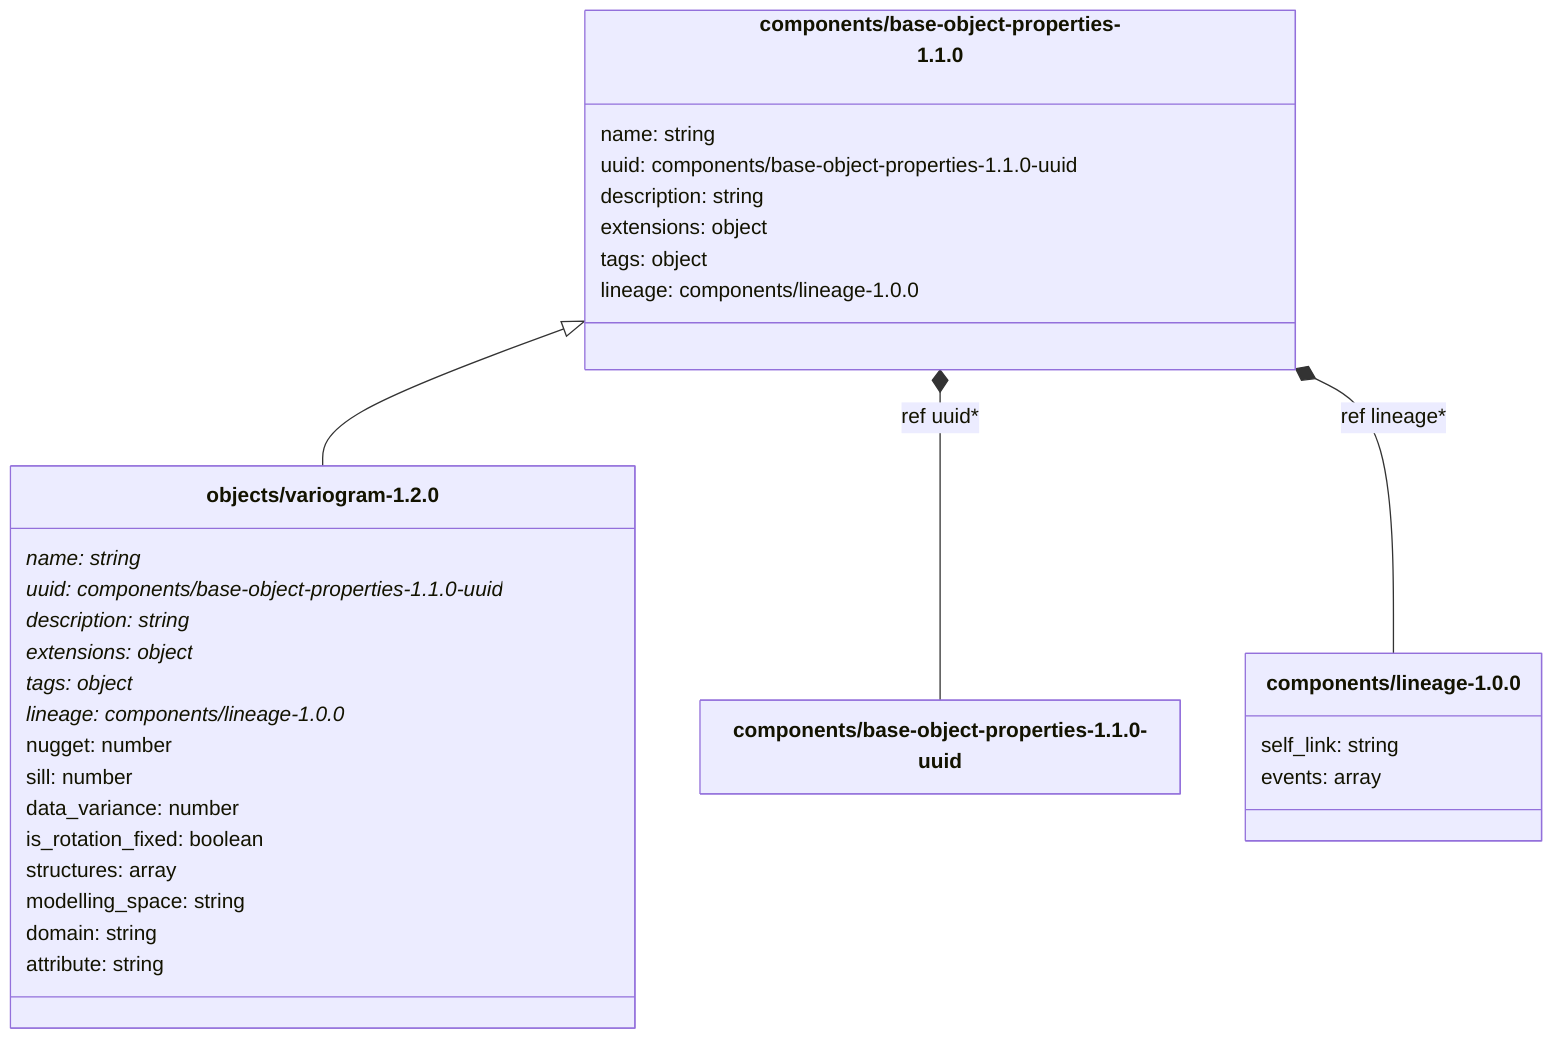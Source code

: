 ---
config:
    class:
        hideEmptyMembersBox: true
---

classDiagram
    class `components/base-object-properties-1.1.0`:::schemaComponent {
        name: string
        uuid: components/base-object-properties-1.1.0-uuid
        description: string
        extensions: object
        tags: object
        lineage: components/lineage-1.0.0
    }
    class `objects/variogram-1.2.0`:::schemaObject {
        name: string*
        uuid: components/base-object-properties-1.1.0-uuid*
        description: string*
        extensions: object*
        tags: object*
        lineage: components/lineage-1.0.0*
        nugget: number
        sill: number
        data_variance: number
        is_rotation_fixed: boolean
        structures: array
        modelling_space: string
        domain: string
        attribute: string
    }
    `components/base-object-properties-1.1.0` <|-- `objects/variogram-1.2.0`
    `components/base-object-properties-1.1.0` *-- `components/base-object-properties-1.1.0-uuid` : ref uuid*
    `components/base-object-properties-1.1.0` *-- `components/lineage-1.0.0` : ref lineage*
    class `components/lineage-1.0.0`:::schemaComponent {
        self_link: string
        events: array
    }
    class `components/base-object-properties-1.1.0-uuid`:::schemaImplicit {
    }